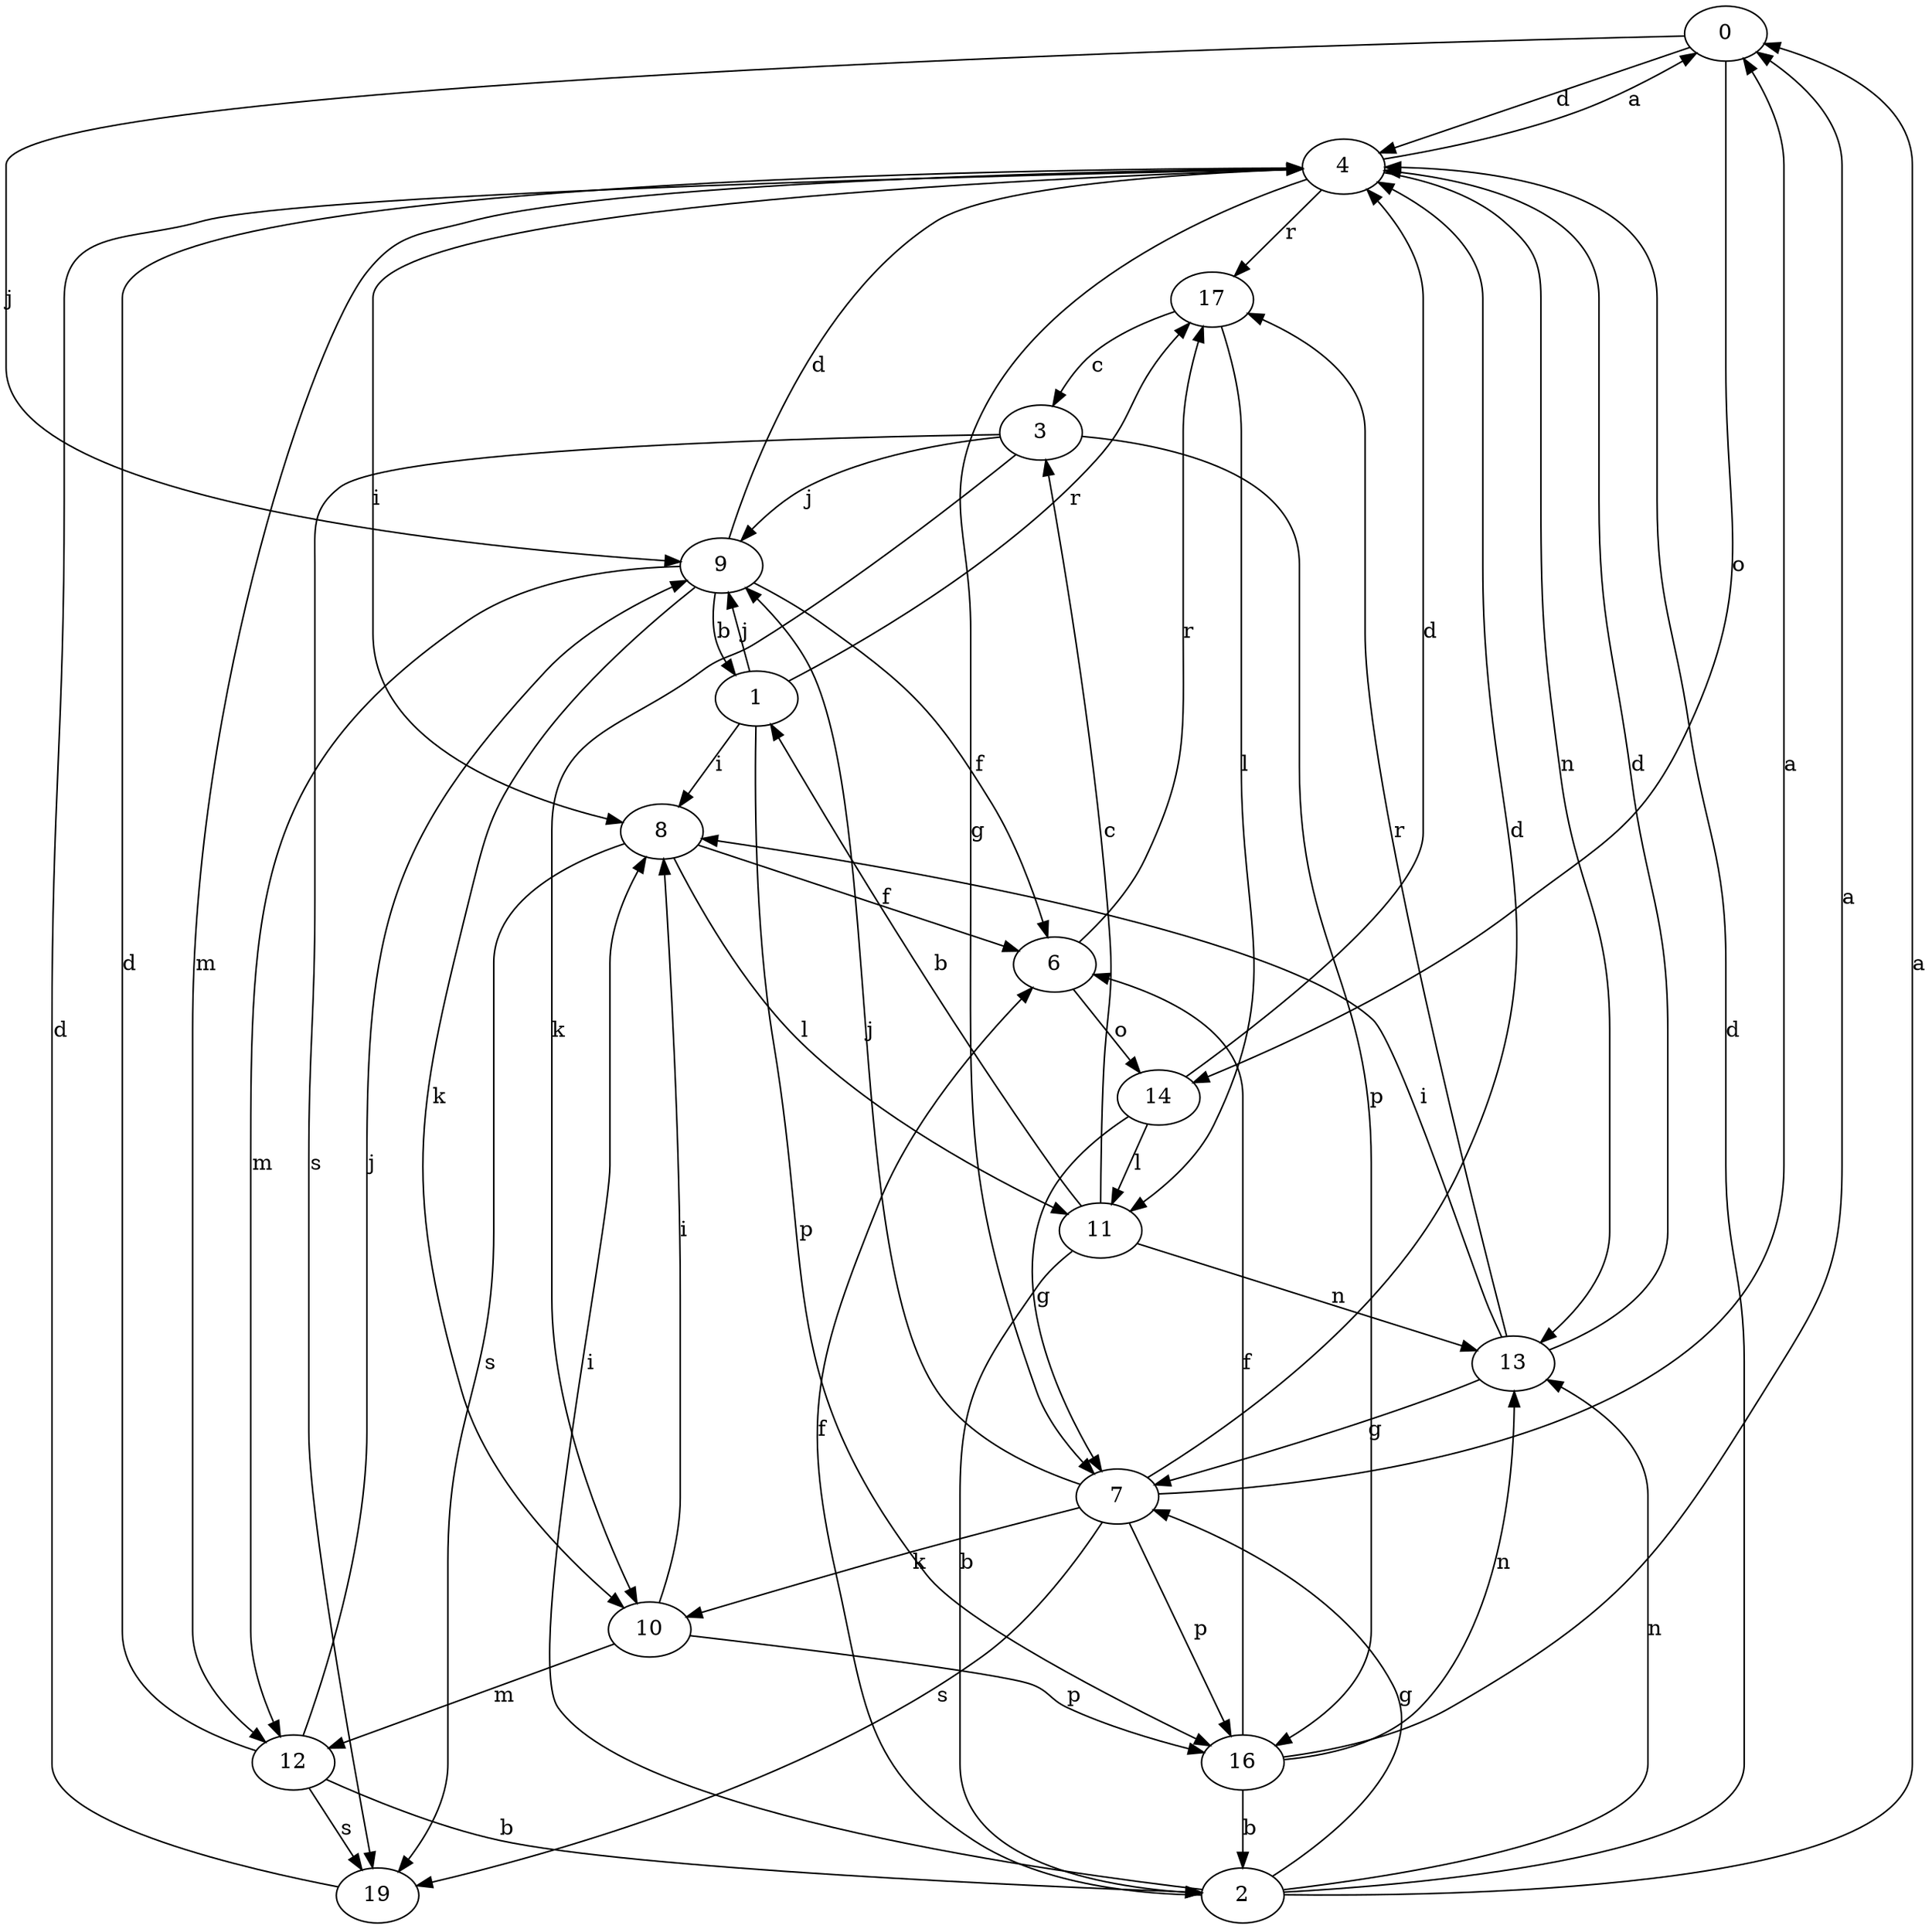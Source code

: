 strict digraph  {
0;
1;
2;
3;
4;
6;
7;
8;
9;
10;
11;
12;
13;
14;
16;
17;
19;
0 -> 4  [label=d];
0 -> 9  [label=j];
0 -> 14  [label=o];
1 -> 8  [label=i];
1 -> 9  [label=j];
1 -> 16  [label=p];
1 -> 17  [label=r];
2 -> 0  [label=a];
2 -> 4  [label=d];
2 -> 6  [label=f];
2 -> 7  [label=g];
2 -> 8  [label=i];
2 -> 13  [label=n];
3 -> 9  [label=j];
3 -> 10  [label=k];
3 -> 16  [label=p];
3 -> 19  [label=s];
4 -> 0  [label=a];
4 -> 7  [label=g];
4 -> 8  [label=i];
4 -> 12  [label=m];
4 -> 13  [label=n];
4 -> 17  [label=r];
6 -> 14  [label=o];
6 -> 17  [label=r];
7 -> 0  [label=a];
7 -> 4  [label=d];
7 -> 9  [label=j];
7 -> 10  [label=k];
7 -> 16  [label=p];
7 -> 19  [label=s];
8 -> 6  [label=f];
8 -> 11  [label=l];
8 -> 19  [label=s];
9 -> 1  [label=b];
9 -> 4  [label=d];
9 -> 6  [label=f];
9 -> 10  [label=k];
9 -> 12  [label=m];
10 -> 8  [label=i];
10 -> 12  [label=m];
10 -> 16  [label=p];
11 -> 1  [label=b];
11 -> 2  [label=b];
11 -> 3  [label=c];
11 -> 13  [label=n];
12 -> 2  [label=b];
12 -> 4  [label=d];
12 -> 9  [label=j];
12 -> 19  [label=s];
13 -> 4  [label=d];
13 -> 7  [label=g];
13 -> 8  [label=i];
13 -> 17  [label=r];
14 -> 4  [label=d];
14 -> 7  [label=g];
14 -> 11  [label=l];
16 -> 0  [label=a];
16 -> 2  [label=b];
16 -> 6  [label=f];
16 -> 13  [label=n];
17 -> 3  [label=c];
17 -> 11  [label=l];
19 -> 4  [label=d];
}
